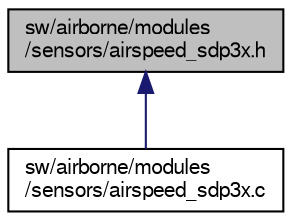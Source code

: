 digraph "sw/airborne/modules/sensors/airspeed_sdp3x.h"
{
  edge [fontname="FreeSans",fontsize="10",labelfontname="FreeSans",labelfontsize="10"];
  node [fontname="FreeSans",fontsize="10",shape=record];
  Node1 [label="sw/airborne/modules\l/sensors/airspeed_sdp3x.h",height=0.2,width=0.4,color="black", fillcolor="grey75", style="filled", fontcolor="black"];
  Node1 -> Node2 [dir="back",color="midnightblue",fontsize="10",style="solid",fontname="FreeSans"];
  Node2 [label="sw/airborne/modules\l/sensors/airspeed_sdp3x.c",height=0.2,width=0.4,color="black", fillcolor="white", style="filled",URL="$airspeed__sdp3x_8c.html",tooltip="Airspeed driver for the SDP3X pressure sensor via I2C. "];
}
